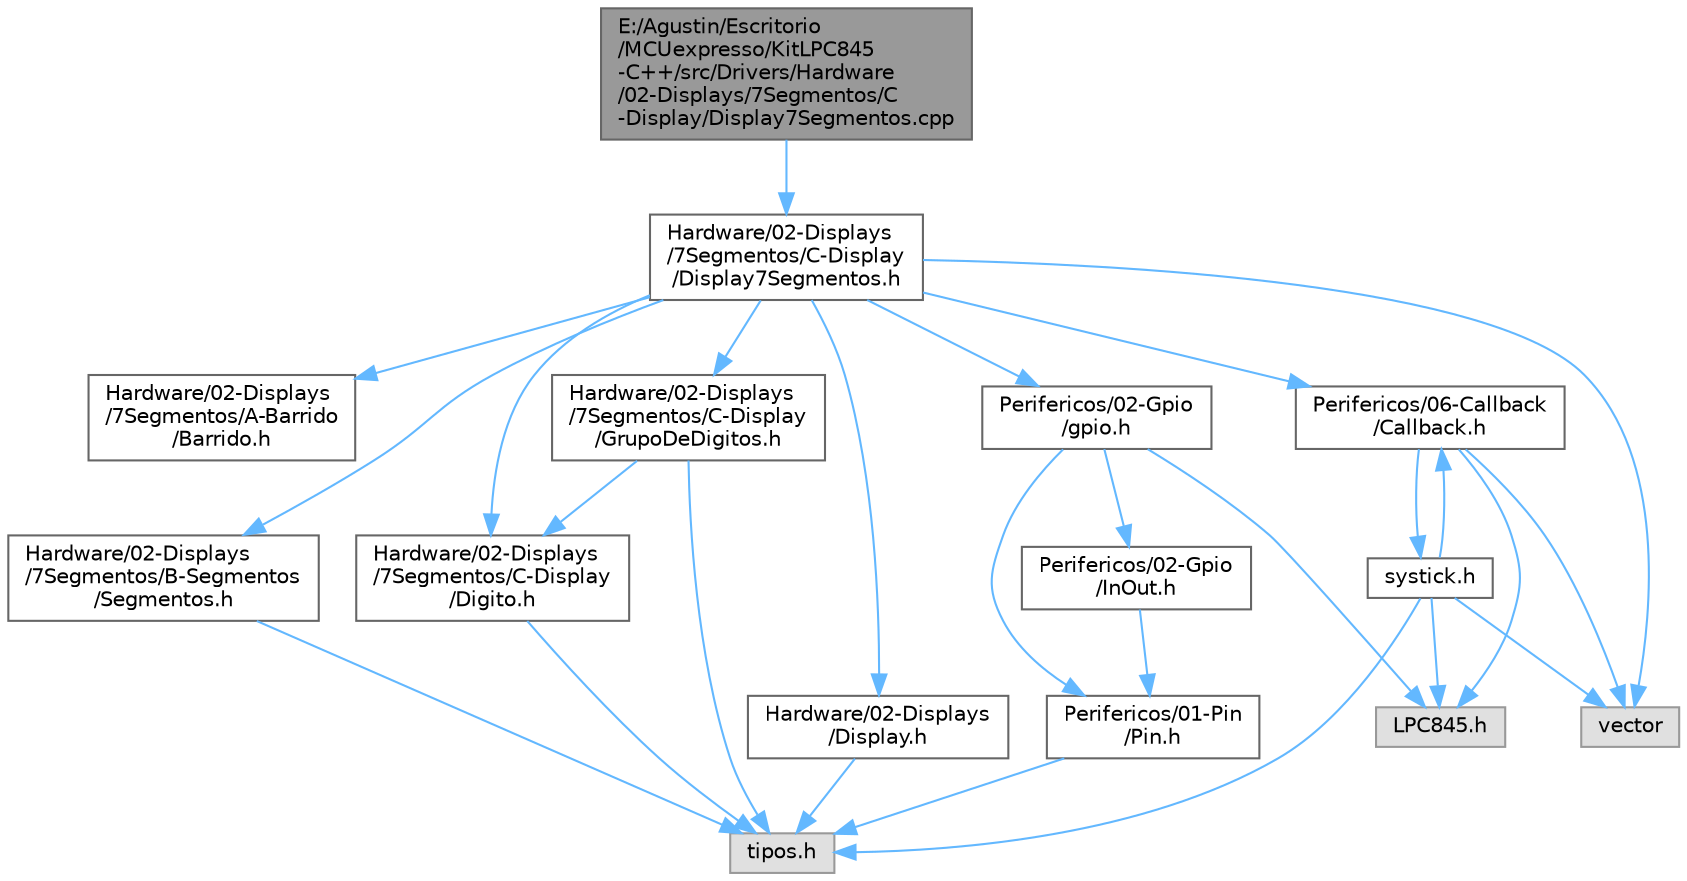 digraph "E:/Agustin/Escritorio/MCUexpresso/KitLPC845-C++/src/Drivers/Hardware/02-Displays/7Segmentos/C-Display/Display7Segmentos.cpp"
{
 // LATEX_PDF_SIZE
  bgcolor="transparent";
  edge [fontname=Helvetica,fontsize=10,labelfontname=Helvetica,labelfontsize=10];
  node [fontname=Helvetica,fontsize=10,shape=box,height=0.2,width=0.4];
  Node1 [id="Node000001",label="E:/Agustin/Escritorio\l/MCUexpresso/KitLPC845\l-C++/src/Drivers/Hardware\l/02-Displays/7Segmentos/C\l-Display/Display7Segmentos.cpp",height=0.2,width=0.4,color="gray40", fillcolor="grey60", style="filled", fontcolor="black",tooltip="Clase para la creación de displays de 7 segmentos."];
  Node1 -> Node2 [id="edge27_Node000001_Node000002",color="steelblue1",style="solid",tooltip=" "];
  Node2 [id="Node000002",label="Hardware/02-Displays\l/7Segmentos/C-Display\l/Display7Segmentos.h",height=0.2,width=0.4,color="grey40", fillcolor="white", style="filled",URL="$_display7_segmentos_8h.html",tooltip="Clase para la creación de displays de 7 segmentos."];
  Node2 -> Node3 [id="edge28_Node000002_Node000003",color="steelblue1",style="solid",tooltip=" "];
  Node3 [id="Node000003",label="Hardware/02-Displays\l/7Segmentos/A-Barrido\l/Barrido.h",height=0.2,width=0.4,color="grey40", fillcolor="white", style="filled",URL="$_barrido_8h.html",tooltip="Clase abstracta de manejo barridos de datos."];
  Node2 -> Node4 [id="edge29_Node000002_Node000004",color="steelblue1",style="solid",tooltip=" "];
  Node4 [id="Node000004",label="Hardware/02-Displays\l/7Segmentos/B-Segmentos\l/Segmentos.h",height=0.2,width=0.4,color="grey40", fillcolor="white", style="filled",URL="$_segmentos_8h.html",tooltip="Clase abstracta de manejo de segmentos binarios."];
  Node4 -> Node5 [id="edge30_Node000004_Node000005",color="steelblue1",style="solid",tooltip=" "];
  Node5 [id="Node000005",label="tipos.h",height=0.2,width=0.4,color="grey60", fillcolor="#E0E0E0", style="filled",tooltip=" "];
  Node2 -> Node6 [id="edge31_Node000002_Node000006",color="steelblue1",style="solid",tooltip=" "];
  Node6 [id="Node000006",label="Hardware/02-Displays\l/7Segmentos/C-Display\l/Digito.h",height=0.2,width=0.4,color="grey40", fillcolor="white", style="filled",URL="$_digito_8h.html",tooltip="Objeto dígito genérico para implementaciones posteriores."];
  Node6 -> Node5 [id="edge32_Node000006_Node000005",color="steelblue1",style="solid",tooltip=" "];
  Node2 -> Node7 [id="edge33_Node000002_Node000007",color="steelblue1",style="solid",tooltip=" "];
  Node7 [id="Node000007",label="Hardware/02-Displays\l/7Segmentos/C-Display\l/GrupoDeDigitos.h",height=0.2,width=0.4,color="grey40", fillcolor="white", style="filled",URL="$_grupo_de_digitos_8h.html",tooltip="Clase para la agrupación de dígitos."];
  Node7 -> Node6 [id="edge34_Node000007_Node000006",color="steelblue1",style="solid",tooltip=" "];
  Node7 -> Node5 [id="edge35_Node000007_Node000005",color="steelblue1",style="solid",tooltip=" "];
  Node2 -> Node8 [id="edge36_Node000002_Node000008",color="steelblue1",style="solid",tooltip=" "];
  Node8 [id="Node000008",label="Hardware/02-Displays\l/Display.h",height=0.2,width=0.4,color="grey40", fillcolor="white", style="filled",URL="$_display_8h.html",tooltip="Clase base para objetos del tipo pantallas/displays."];
  Node8 -> Node5 [id="edge37_Node000008_Node000005",color="steelblue1",style="solid",tooltip=" "];
  Node2 -> Node9 [id="edge38_Node000002_Node000009",color="steelblue1",style="solid",tooltip=" "];
  Node9 [id="Node000009",label="Perifericos/02-Gpio\l/gpio.h",height=0.2,width=0.4,color="grey40", fillcolor="white", style="filled",URL="$gpio_8h.html",tooltip="Módulo con clase de manejo de GPIO."];
  Node9 -> Node10 [id="edge39_Node000009_Node000010",color="steelblue1",style="solid",tooltip=" "];
  Node10 [id="Node000010",label="LPC845.h",height=0.2,width=0.4,color="grey60", fillcolor="#E0E0E0", style="filled",tooltip=" "];
  Node9 -> Node11 [id="edge40_Node000009_Node000011",color="steelblue1",style="solid",tooltip=" "];
  Node11 [id="Node000011",label="Perifericos/01-Pin\l/Pin.h",height=0.2,width=0.4,color="grey40", fillcolor="white", style="filled",URL="$_pin_8h.html",tooltip="Clase Abstracta de cualquier pin del microcontrolador."];
  Node11 -> Node5 [id="edge41_Node000011_Node000005",color="steelblue1",style="solid",tooltip=" "];
  Node9 -> Node12 [id="edge42_Node000009_Node000012",color="steelblue1",style="solid",tooltip=" "];
  Node12 [id="Node000012",label="Perifericos/02-Gpio\l/InOut.h",height=0.2,width=0.4,color="grey40", fillcolor="white", style="filled",URL="$_in_out_8h.html",tooltip="Clase Abstracta Pura de las GPIO."];
  Node12 -> Node11 [id="edge43_Node000012_Node000011",color="steelblue1",style="solid",tooltip=" "];
  Node2 -> Node13 [id="edge44_Node000002_Node000013",color="steelblue1",style="solid",tooltip=" "];
  Node13 [id="Node000013",label="Perifericos/06-Callback\l/Callback.h",height=0.2,width=0.4,color="grey40", fillcolor="white", style="filled",URL="$_callback_8h.html",tooltip="Clase virtual pura. Esta clase debe ser heredada por las clases que se tienen que enganchar del Systi..."];
  Node13 -> Node10 [id="edge45_Node000013_Node000010",color="steelblue1",style="solid",tooltip=" "];
  Node13 -> Node14 [id="edge46_Node000013_Node000014",color="steelblue1",style="solid",tooltip=" "];
  Node14 [id="Node000014",label="vector",height=0.2,width=0.4,color="grey60", fillcolor="#E0E0E0", style="filled",tooltip=" "];
  Node13 -> Node15 [id="edge47_Node000013_Node000015",color="steelblue1",style="solid",tooltip=" "];
  Node15 [id="Node000015",label="systick.h",height=0.2,width=0.4,color="grey40", fillcolor="white", style="filled",URL="$systick_8h.html",tooltip="Firmware del systick."];
  Node15 -> Node10 [id="edge48_Node000015_Node000010",color="steelblue1",style="solid",tooltip=" "];
  Node15 -> Node5 [id="edge49_Node000015_Node000005",color="steelblue1",style="solid",tooltip=" "];
  Node15 -> Node13 [id="edge50_Node000015_Node000013",color="steelblue1",style="solid",tooltip=" "];
  Node15 -> Node14 [id="edge51_Node000015_Node000014",color="steelblue1",style="solid",tooltip=" "];
  Node2 -> Node14 [id="edge52_Node000002_Node000014",color="steelblue1",style="solid",tooltip=" "];
}
